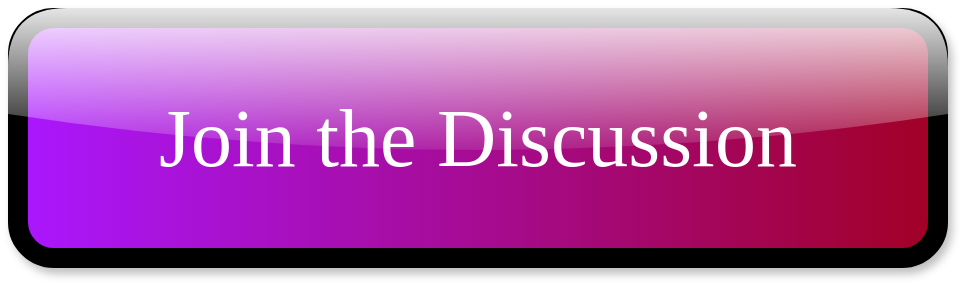 <mxfile>
    <diagram id="1UVBbD5v9CDg8uZirHqq" name="Page-1">
        <mxGraphModel dx="531" dy="344" grid="1" gridSize="10" guides="1" tooltips="1" connect="1" arrows="1" fold="1" page="1" pageScale="1" pageWidth="827" pageHeight="1169" math="0" shadow="0">
            <root>
                <mxCell id="0"/>
                <mxCell id="1" parent="0"/>
                <mxCell id="2" value="Join the Discussion" style="rounded=1;whiteSpace=wrap;html=1;fillColor=#a20025;fontColor=#ffffff;gradientColor=#AA17FF;gradientDirection=west;fontSize=41;fontFamily=IBM Plex Sans Arabic;fontSource=https%3A%2F%2Ffonts.googleapis.com%2Fcss%3Ffamily%3DIBM%2BPlex%2BSans%2BArabic;strokeWidth=10;strokeColor=#000000;shadow=1;glass=1;sketch=0;" vertex="1" parent="1">
                    <mxGeometry x="170" y="465" width="460" height="120" as="geometry"/>
                </mxCell>
            </root>
        </mxGraphModel>
    </diagram>
</mxfile>